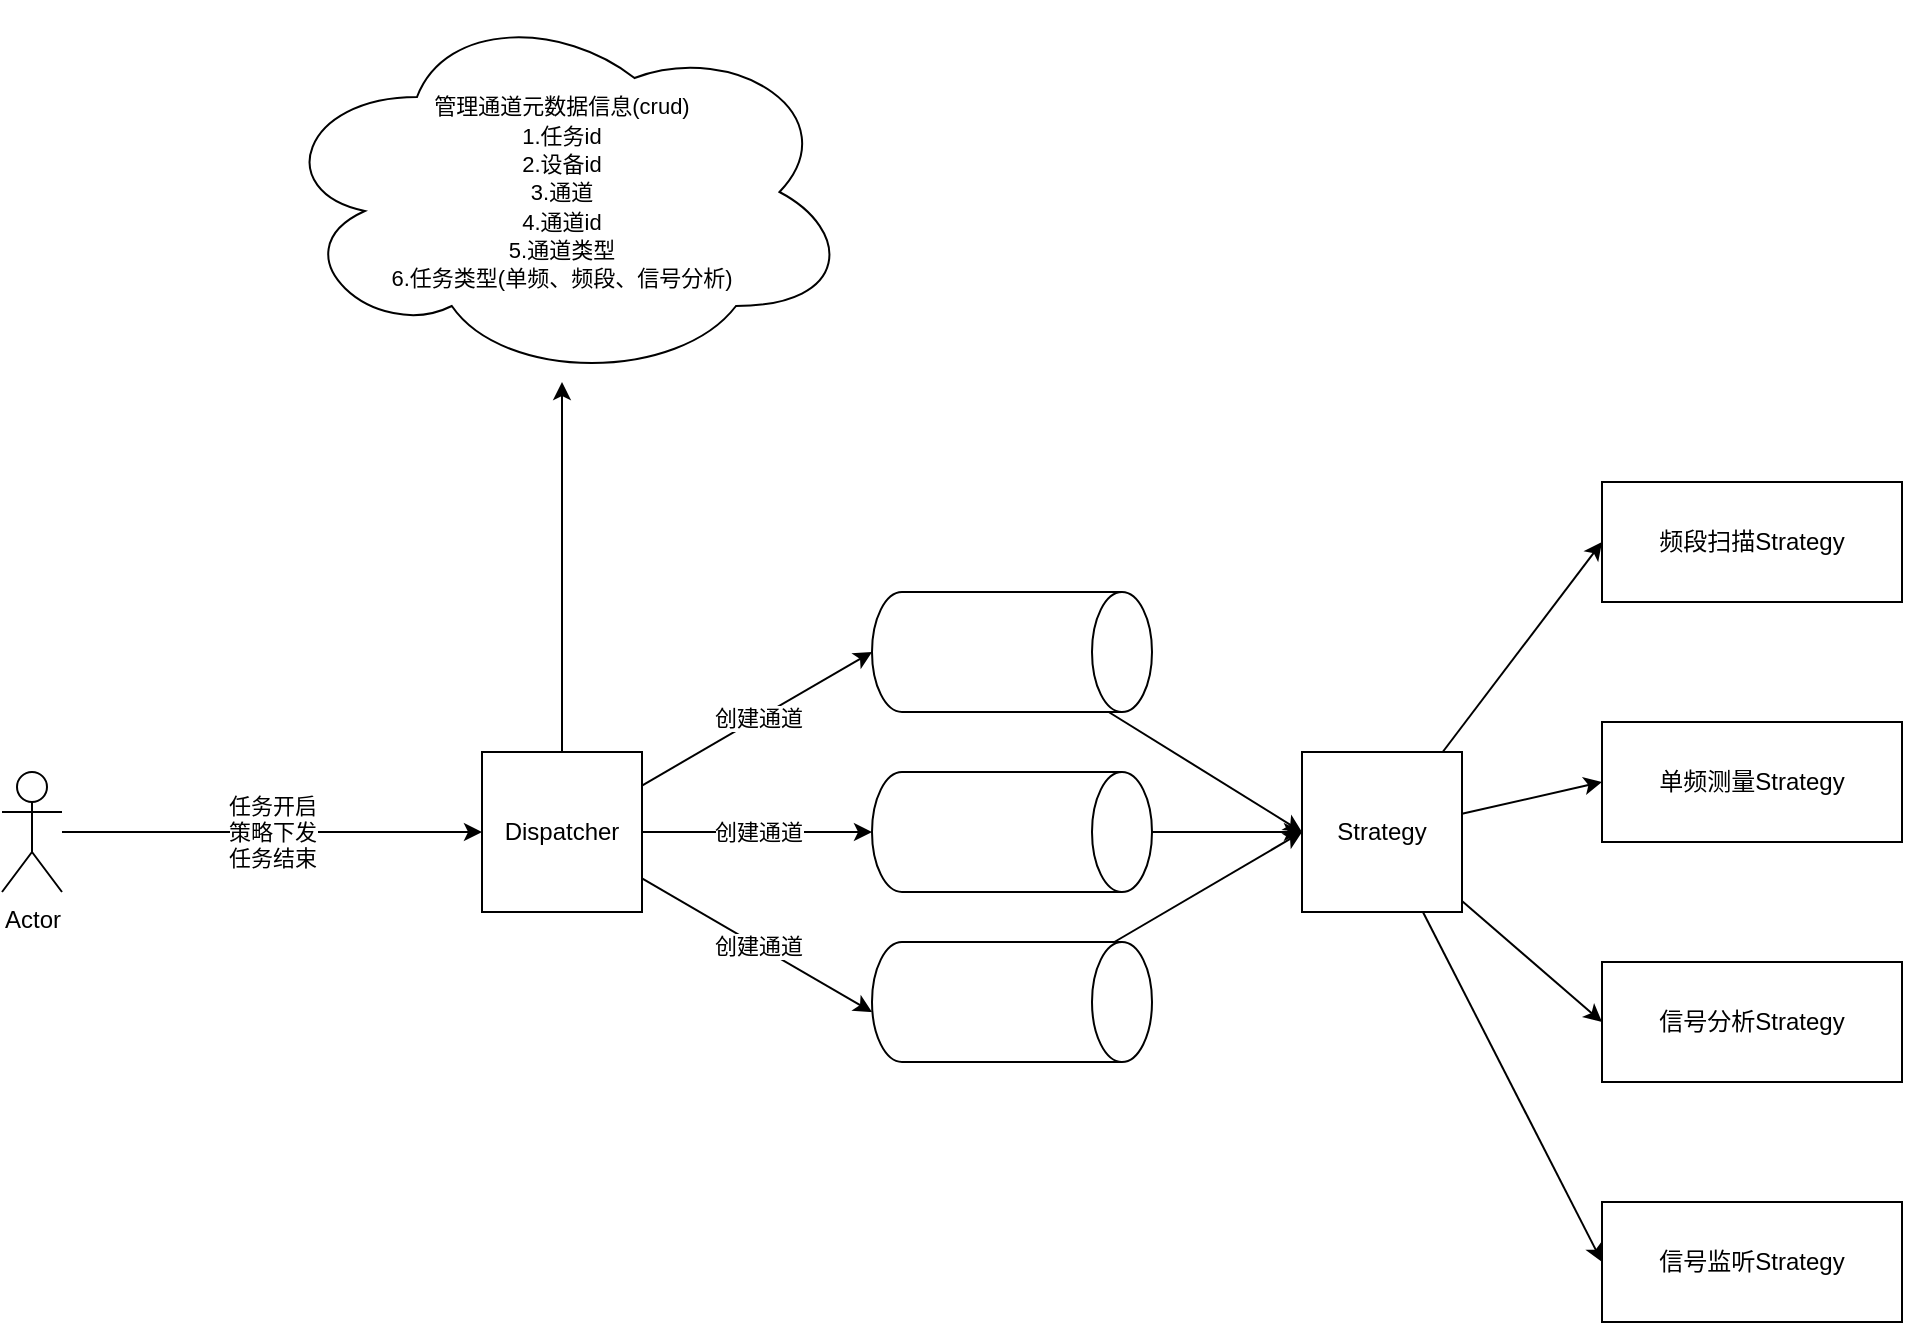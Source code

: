 <mxfile version="16.2.6" type="github">
  <diagram id="RUQsFnbUJq-Mqz2fyxsd" name="Page-1">
    <mxGraphModel dx="1944" dy="1780" grid="1" gridSize="10" guides="1" tooltips="1" connect="1" arrows="1" fold="1" page="1" pageScale="1" pageWidth="827" pageHeight="1169" math="0" shadow="0">
      <root>
        <mxCell id="0" />
        <mxCell id="1" parent="0" />
        <mxCell id="eBv0B-di4ZEDUPEKcxFU-5" style="edgeStyle=none;rounded=0;orthogonalLoop=1;jettySize=auto;html=1;entryX=0;entryY=0.5;entryDx=0;entryDy=0;" edge="1" parent="1" source="CdNG3Kp7nSvcDPpL_KvK-7" target="eBv0B-di4ZEDUPEKcxFU-3">
          <mxGeometry relative="1" as="geometry" />
        </mxCell>
        <mxCell id="CdNG3Kp7nSvcDPpL_KvK-7" value="" style="shape=cylinder3;whiteSpace=wrap;html=1;boundedLbl=1;backgroundOutline=1;size=15;rotation=90;" parent="1" vertex="1">
          <mxGeometry x="275" y="85" width="60" height="140" as="geometry" />
        </mxCell>
        <mxCell id="CdNG3Kp7nSvcDPpL_KvK-12" value="创建通道" style="edgeStyle=none;rounded=0;orthogonalLoop=1;jettySize=auto;html=1;" parent="1" source="CdNG3Kp7nSvcDPpL_KvK-10" edge="1">
          <mxGeometry relative="1" as="geometry">
            <mxPoint x="235" y="155" as="targetPoint" />
          </mxGeometry>
        </mxCell>
        <mxCell id="CdNG3Kp7nSvcDPpL_KvK-13" value="创建通道" style="edgeStyle=none;rounded=0;orthogonalLoop=1;jettySize=auto;html=1;entryX=0.5;entryY=1;entryDx=0;entryDy=0;entryPerimeter=0;" parent="1" source="CdNG3Kp7nSvcDPpL_KvK-10" edge="1">
          <mxGeometry relative="1" as="geometry">
            <mxPoint x="235" y="245.0" as="targetPoint" />
          </mxGeometry>
        </mxCell>
        <mxCell id="CdNG3Kp7nSvcDPpL_KvK-14" value="创建通道" style="edgeStyle=none;rounded=0;orthogonalLoop=1;jettySize=auto;html=1;entryX=0.5;entryY=1;entryDx=0;entryDy=0;entryPerimeter=0;" parent="1" source="CdNG3Kp7nSvcDPpL_KvK-10" edge="1">
          <mxGeometry relative="1" as="geometry">
            <mxPoint x="235" y="335" as="targetPoint" />
          </mxGeometry>
        </mxCell>
        <mxCell id="eBv0B-di4ZEDUPEKcxFU-9" style="edgeStyle=none;rounded=0;orthogonalLoop=1;jettySize=auto;html=1;" edge="1" parent="1" source="CdNG3Kp7nSvcDPpL_KvK-10" target="eBv0B-di4ZEDUPEKcxFU-8">
          <mxGeometry relative="1" as="geometry" />
        </mxCell>
        <mxCell id="CdNG3Kp7nSvcDPpL_KvK-10" value="Dispatcher" style="whiteSpace=wrap;html=1;aspect=fixed;" parent="1" vertex="1">
          <mxGeometry x="40" y="205" width="80" height="80" as="geometry" />
        </mxCell>
        <mxCell id="OfpSlJqw6SoaU7qYj6EQ-3" value="任务开启&lt;br&gt;策略下发&lt;br&gt;任务结束" style="edgeStyle=none;rounded=0;orthogonalLoop=1;jettySize=auto;html=1;entryX=0;entryY=0.5;entryDx=0;entryDy=0;" parent="1" source="OfpSlJqw6SoaU7qYj6EQ-1" target="CdNG3Kp7nSvcDPpL_KvK-10" edge="1">
          <mxGeometry relative="1" as="geometry" />
        </mxCell>
        <mxCell id="OfpSlJqw6SoaU7qYj6EQ-1" value="Actor" style="shape=umlActor;verticalLabelPosition=bottom;verticalAlign=top;html=1;outlineConnect=0;" parent="1" vertex="1">
          <mxGeometry x="-200" y="215" width="30" height="60" as="geometry" />
        </mxCell>
        <mxCell id="eBv0B-di4ZEDUPEKcxFU-10" style="edgeStyle=none;rounded=0;orthogonalLoop=1;jettySize=auto;html=1;entryX=0;entryY=0.5;entryDx=0;entryDy=0;" edge="1" parent="1" source="eBv0B-di4ZEDUPEKcxFU-1" target="eBv0B-di4ZEDUPEKcxFU-3">
          <mxGeometry relative="1" as="geometry" />
        </mxCell>
        <mxCell id="eBv0B-di4ZEDUPEKcxFU-1" value="" style="shape=cylinder3;whiteSpace=wrap;html=1;boundedLbl=1;backgroundOutline=1;size=15;rotation=90;" vertex="1" parent="1">
          <mxGeometry x="275" y="175" width="60" height="140" as="geometry" />
        </mxCell>
        <mxCell id="eBv0B-di4ZEDUPEKcxFU-7" style="edgeStyle=none;rounded=0;orthogonalLoop=1;jettySize=auto;html=1;entryX=0;entryY=0.5;entryDx=0;entryDy=0;" edge="1" parent="1" source="eBv0B-di4ZEDUPEKcxFU-2" target="eBv0B-di4ZEDUPEKcxFU-3">
          <mxGeometry relative="1" as="geometry" />
        </mxCell>
        <mxCell id="eBv0B-di4ZEDUPEKcxFU-2" value="" style="shape=cylinder3;whiteSpace=wrap;html=1;boundedLbl=1;backgroundOutline=1;size=15;rotation=90;" vertex="1" parent="1">
          <mxGeometry x="275" y="260" width="60" height="140" as="geometry" />
        </mxCell>
        <mxCell id="eBv0B-di4ZEDUPEKcxFU-20" style="edgeStyle=none;rounded=0;orthogonalLoop=1;jettySize=auto;html=1;entryX=0;entryY=0.5;entryDx=0;entryDy=0;" edge="1" parent="1" source="eBv0B-di4ZEDUPEKcxFU-3" target="eBv0B-di4ZEDUPEKcxFU-19">
          <mxGeometry relative="1" as="geometry" />
        </mxCell>
        <mxCell id="eBv0B-di4ZEDUPEKcxFU-24" style="edgeStyle=none;rounded=0;orthogonalLoop=1;jettySize=auto;html=1;entryX=0;entryY=0.5;entryDx=0;entryDy=0;" edge="1" parent="1" source="eBv0B-di4ZEDUPEKcxFU-3" target="eBv0B-di4ZEDUPEKcxFU-21">
          <mxGeometry relative="1" as="geometry" />
        </mxCell>
        <mxCell id="eBv0B-di4ZEDUPEKcxFU-25" style="edgeStyle=none;rounded=0;orthogonalLoop=1;jettySize=auto;html=1;entryX=0;entryY=0.5;entryDx=0;entryDy=0;" edge="1" parent="1" source="eBv0B-di4ZEDUPEKcxFU-3" target="eBv0B-di4ZEDUPEKcxFU-22">
          <mxGeometry relative="1" as="geometry" />
        </mxCell>
        <mxCell id="eBv0B-di4ZEDUPEKcxFU-26" style="edgeStyle=none;rounded=0;orthogonalLoop=1;jettySize=auto;html=1;entryX=0;entryY=0.5;entryDx=0;entryDy=0;" edge="1" parent="1" source="eBv0B-di4ZEDUPEKcxFU-3" target="eBv0B-di4ZEDUPEKcxFU-23">
          <mxGeometry relative="1" as="geometry" />
        </mxCell>
        <mxCell id="eBv0B-di4ZEDUPEKcxFU-3" value="&lt;div style=&quot;text-align: left&quot;&gt;Strategy&lt;/div&gt;" style="whiteSpace=wrap;html=1;aspect=fixed;" vertex="1" parent="1">
          <mxGeometry x="450" y="205" width="80" height="80" as="geometry" />
        </mxCell>
        <mxCell id="eBv0B-di4ZEDUPEKcxFU-8" value="&lt;span style=&quot;font-size: 11px ; background-color: rgb(255 , 255 , 255)&quot;&gt;管理通道元数据信息(crud)&lt;/span&gt;&lt;br style=&quot;font-size: 11px&quot;&gt;&lt;span style=&quot;font-size: 11px ; background-color: rgb(255 , 255 , 255)&quot;&gt;1.任务id&lt;/span&gt;&lt;br style=&quot;font-size: 11px&quot;&gt;&lt;span style=&quot;font-size: 11px ; background-color: rgb(255 , 255 , 255)&quot;&gt;2.设备id&lt;/span&gt;&lt;br style=&quot;font-size: 11px&quot;&gt;&lt;span style=&quot;font-size: 11px ; background-color: rgb(255 , 255 , 255)&quot;&gt;3.通道&lt;/span&gt;&lt;br style=&quot;font-size: 11px&quot;&gt;&lt;span style=&quot;font-size: 11px ; background-color: rgb(255 , 255 , 255)&quot;&gt;4.通道id&lt;/span&gt;&lt;br style=&quot;font-size: 11px&quot;&gt;&lt;span style=&quot;font-size: 11px ; background-color: rgb(255 , 255 , 255)&quot;&gt;5.通道类型&lt;/span&gt;&lt;br style=&quot;font-size: 11px&quot;&gt;&lt;span style=&quot;font-size: 11px ; background-color: rgb(255 , 255 , 255)&quot;&gt;6.任务类型(单频、频段、信号分析)&lt;/span&gt;" style="ellipse;shape=cloud;whiteSpace=wrap;html=1;" vertex="1" parent="1">
          <mxGeometry x="-65" y="-170" width="290" height="190" as="geometry" />
        </mxCell>
        <mxCell id="eBv0B-di4ZEDUPEKcxFU-19" value="频段扫描&lt;span style=&quot;color: rgba(0 , 0 , 0 , 0) ; font-family: monospace ; font-size: 0px&quot;&gt;%3CmxGraphModel%3E%3Croot%3E%3CmxCell%20id%3D%220%22%2F%3E%3CmxCell%20id%3D%221%22%20parent%3D%220%22%2F%3E%3CmxCell%20id%3D%222%22%20value%3D%22%22%20style%3D%22rounded%3D0%3BwhiteSpace%3Dwrap%3Bhtml%3D1%3B%22%20vertex%3D%221%22%20parent%3D%221%22%3E%3CmxGeometry%20x%3D%22600%22%20y%3D%22310%22%20width%3D%22120%22%20height%3D%2260%22%20as%3D%22geometry%22%2F%3E%3C%2FmxCell%3E%3C%2Froot%3E%3C%2FmxGraphModel%3E&lt;/span&gt;&lt;span style=&quot;text-align: left&quot;&gt;Strategy&lt;/span&gt;" style="rounded=0;whiteSpace=wrap;html=1;" vertex="1" parent="1">
          <mxGeometry x="600" y="70" width="150" height="60" as="geometry" />
        </mxCell>
        <mxCell id="eBv0B-di4ZEDUPEKcxFU-21" value="单频测量&lt;span style=&quot;text-align: left&quot;&gt;Strategy&lt;/span&gt;" style="rounded=0;whiteSpace=wrap;html=1;" vertex="1" parent="1">
          <mxGeometry x="600" y="190" width="150" height="60" as="geometry" />
        </mxCell>
        <mxCell id="eBv0B-di4ZEDUPEKcxFU-22" value="信号分析&lt;span style=&quot;text-align: left&quot;&gt;Strategy&lt;/span&gt;" style="rounded=0;whiteSpace=wrap;html=1;" vertex="1" parent="1">
          <mxGeometry x="600" y="310" width="150" height="60" as="geometry" />
        </mxCell>
        <mxCell id="eBv0B-di4ZEDUPEKcxFU-23" value="信号监听&lt;span style=&quot;text-align: left&quot;&gt;Strategy&lt;/span&gt;" style="rounded=0;whiteSpace=wrap;html=1;" vertex="1" parent="1">
          <mxGeometry x="600" y="430" width="150" height="60" as="geometry" />
        </mxCell>
      </root>
    </mxGraphModel>
  </diagram>
</mxfile>
